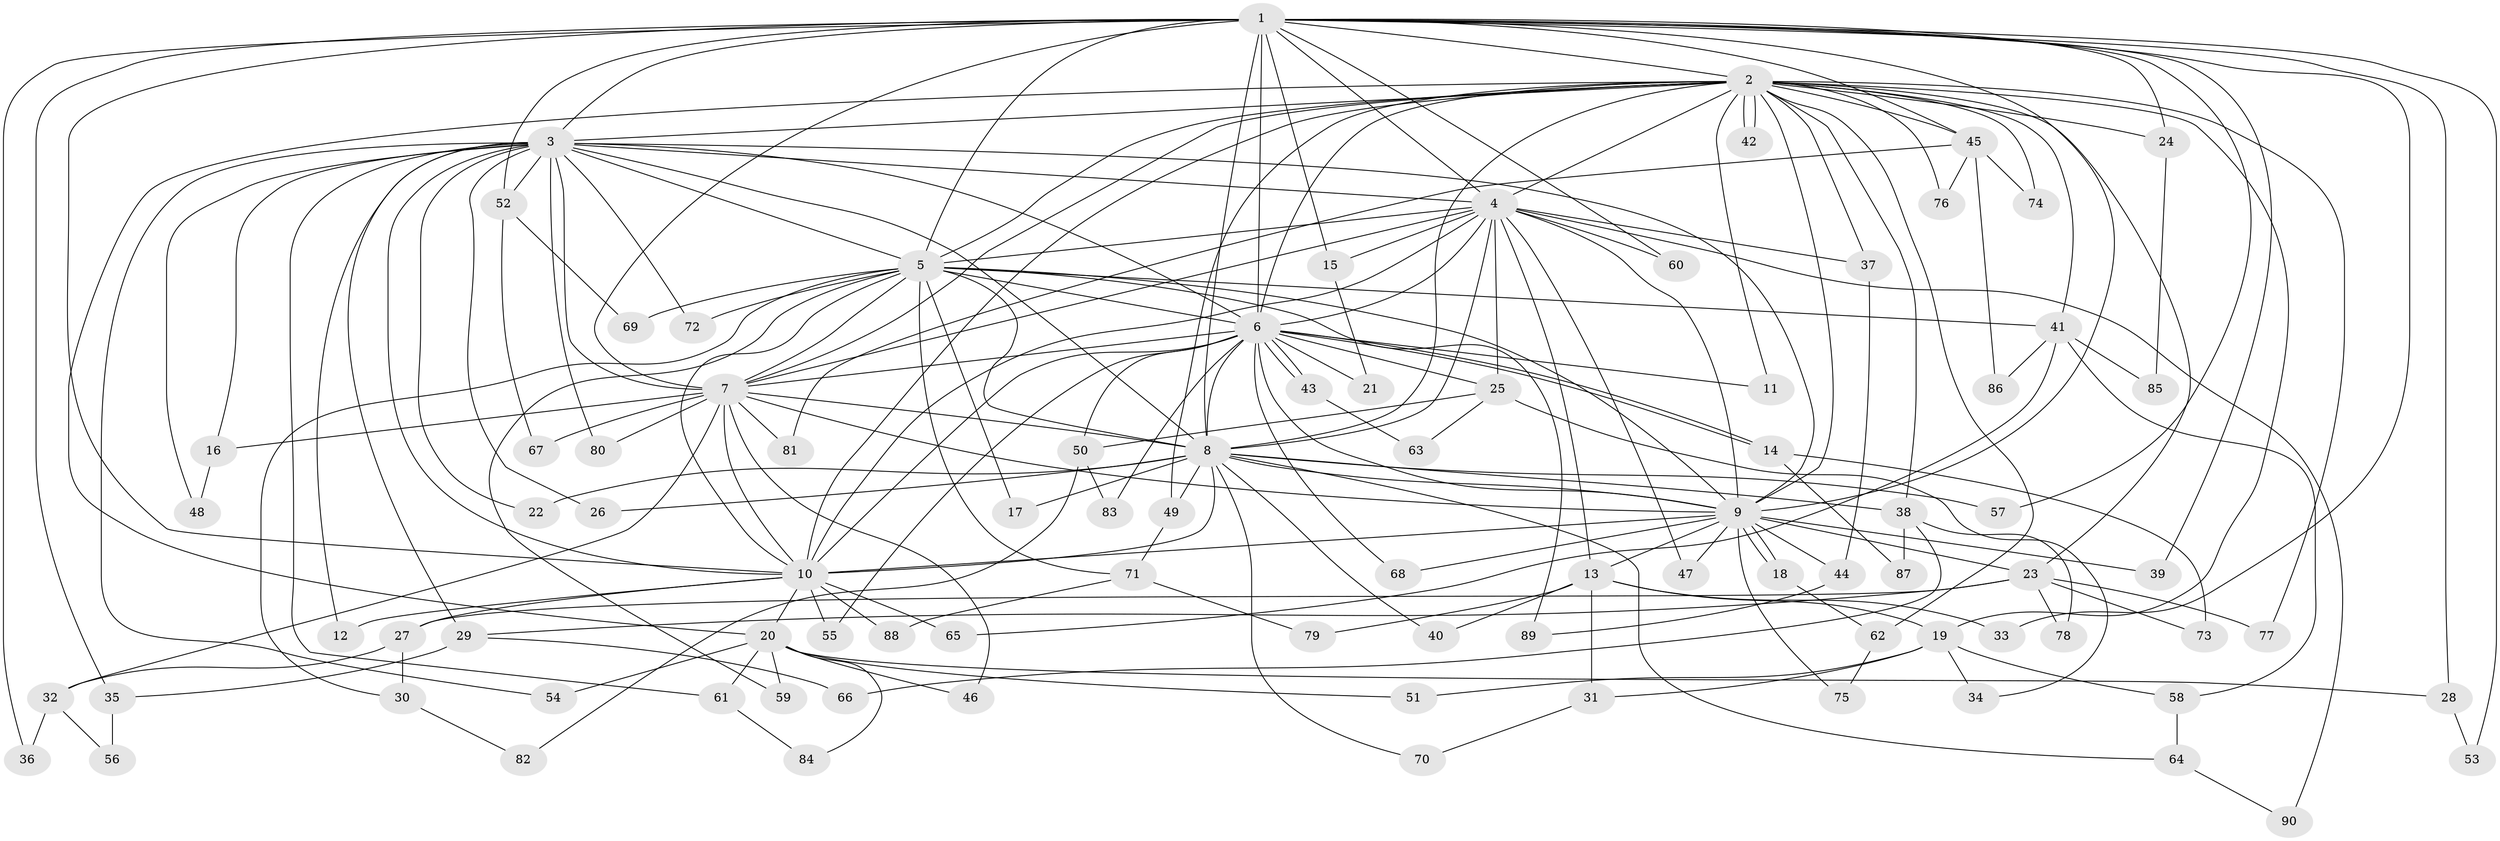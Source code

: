 // Generated by graph-tools (version 1.1) at 2025/34/03/09/25 02:34:56]
// undirected, 90 vertices, 205 edges
graph export_dot {
graph [start="1"]
  node [color=gray90,style=filled];
  1;
  2;
  3;
  4;
  5;
  6;
  7;
  8;
  9;
  10;
  11;
  12;
  13;
  14;
  15;
  16;
  17;
  18;
  19;
  20;
  21;
  22;
  23;
  24;
  25;
  26;
  27;
  28;
  29;
  30;
  31;
  32;
  33;
  34;
  35;
  36;
  37;
  38;
  39;
  40;
  41;
  42;
  43;
  44;
  45;
  46;
  47;
  48;
  49;
  50;
  51;
  52;
  53;
  54;
  55;
  56;
  57;
  58;
  59;
  60;
  61;
  62;
  63;
  64;
  65;
  66;
  67;
  68;
  69;
  70;
  71;
  72;
  73;
  74;
  75;
  76;
  77;
  78;
  79;
  80;
  81;
  82;
  83;
  84;
  85;
  86;
  87;
  88;
  89;
  90;
  1 -- 2;
  1 -- 3;
  1 -- 4;
  1 -- 5;
  1 -- 6;
  1 -- 7;
  1 -- 8;
  1 -- 9;
  1 -- 10;
  1 -- 15;
  1 -- 24;
  1 -- 28;
  1 -- 33;
  1 -- 35;
  1 -- 36;
  1 -- 39;
  1 -- 45;
  1 -- 52;
  1 -- 53;
  1 -- 57;
  1 -- 60;
  2 -- 3;
  2 -- 4;
  2 -- 5;
  2 -- 6;
  2 -- 7;
  2 -- 8;
  2 -- 9;
  2 -- 10;
  2 -- 11;
  2 -- 19;
  2 -- 20;
  2 -- 23;
  2 -- 24;
  2 -- 37;
  2 -- 38;
  2 -- 41;
  2 -- 42;
  2 -- 42;
  2 -- 45;
  2 -- 49;
  2 -- 62;
  2 -- 74;
  2 -- 76;
  2 -- 77;
  3 -- 4;
  3 -- 5;
  3 -- 6;
  3 -- 7;
  3 -- 8;
  3 -- 9;
  3 -- 10;
  3 -- 12;
  3 -- 16;
  3 -- 22;
  3 -- 26;
  3 -- 29;
  3 -- 48;
  3 -- 52;
  3 -- 54;
  3 -- 61;
  3 -- 72;
  3 -- 80;
  4 -- 5;
  4 -- 6;
  4 -- 7;
  4 -- 8;
  4 -- 9;
  4 -- 10;
  4 -- 13;
  4 -- 15;
  4 -- 25;
  4 -- 37;
  4 -- 47;
  4 -- 60;
  4 -- 90;
  5 -- 6;
  5 -- 7;
  5 -- 8;
  5 -- 9;
  5 -- 10;
  5 -- 17;
  5 -- 30;
  5 -- 41;
  5 -- 59;
  5 -- 69;
  5 -- 71;
  5 -- 72;
  5 -- 89;
  6 -- 7;
  6 -- 8;
  6 -- 9;
  6 -- 10;
  6 -- 11;
  6 -- 14;
  6 -- 14;
  6 -- 21;
  6 -- 25;
  6 -- 43;
  6 -- 43;
  6 -- 50;
  6 -- 55;
  6 -- 68;
  6 -- 83;
  7 -- 8;
  7 -- 9;
  7 -- 10;
  7 -- 16;
  7 -- 32;
  7 -- 46;
  7 -- 67;
  7 -- 80;
  7 -- 81;
  8 -- 9;
  8 -- 10;
  8 -- 17;
  8 -- 22;
  8 -- 26;
  8 -- 38;
  8 -- 40;
  8 -- 49;
  8 -- 57;
  8 -- 64;
  8 -- 70;
  9 -- 10;
  9 -- 13;
  9 -- 18;
  9 -- 18;
  9 -- 23;
  9 -- 39;
  9 -- 44;
  9 -- 47;
  9 -- 68;
  9 -- 75;
  10 -- 12;
  10 -- 20;
  10 -- 27;
  10 -- 55;
  10 -- 65;
  10 -- 88;
  13 -- 19;
  13 -- 31;
  13 -- 33;
  13 -- 40;
  13 -- 79;
  14 -- 73;
  14 -- 87;
  15 -- 21;
  16 -- 48;
  18 -- 62;
  19 -- 31;
  19 -- 34;
  19 -- 51;
  19 -- 58;
  20 -- 28;
  20 -- 46;
  20 -- 51;
  20 -- 54;
  20 -- 59;
  20 -- 61;
  20 -- 84;
  23 -- 27;
  23 -- 29;
  23 -- 73;
  23 -- 77;
  23 -- 78;
  24 -- 85;
  25 -- 34;
  25 -- 50;
  25 -- 63;
  27 -- 30;
  27 -- 32;
  28 -- 53;
  29 -- 35;
  29 -- 66;
  30 -- 82;
  31 -- 70;
  32 -- 36;
  32 -- 56;
  35 -- 56;
  37 -- 44;
  38 -- 66;
  38 -- 78;
  38 -- 87;
  41 -- 58;
  41 -- 65;
  41 -- 85;
  41 -- 86;
  43 -- 63;
  44 -- 89;
  45 -- 74;
  45 -- 76;
  45 -- 81;
  45 -- 86;
  49 -- 71;
  50 -- 82;
  50 -- 83;
  52 -- 67;
  52 -- 69;
  58 -- 64;
  61 -- 84;
  62 -- 75;
  64 -- 90;
  71 -- 79;
  71 -- 88;
}
